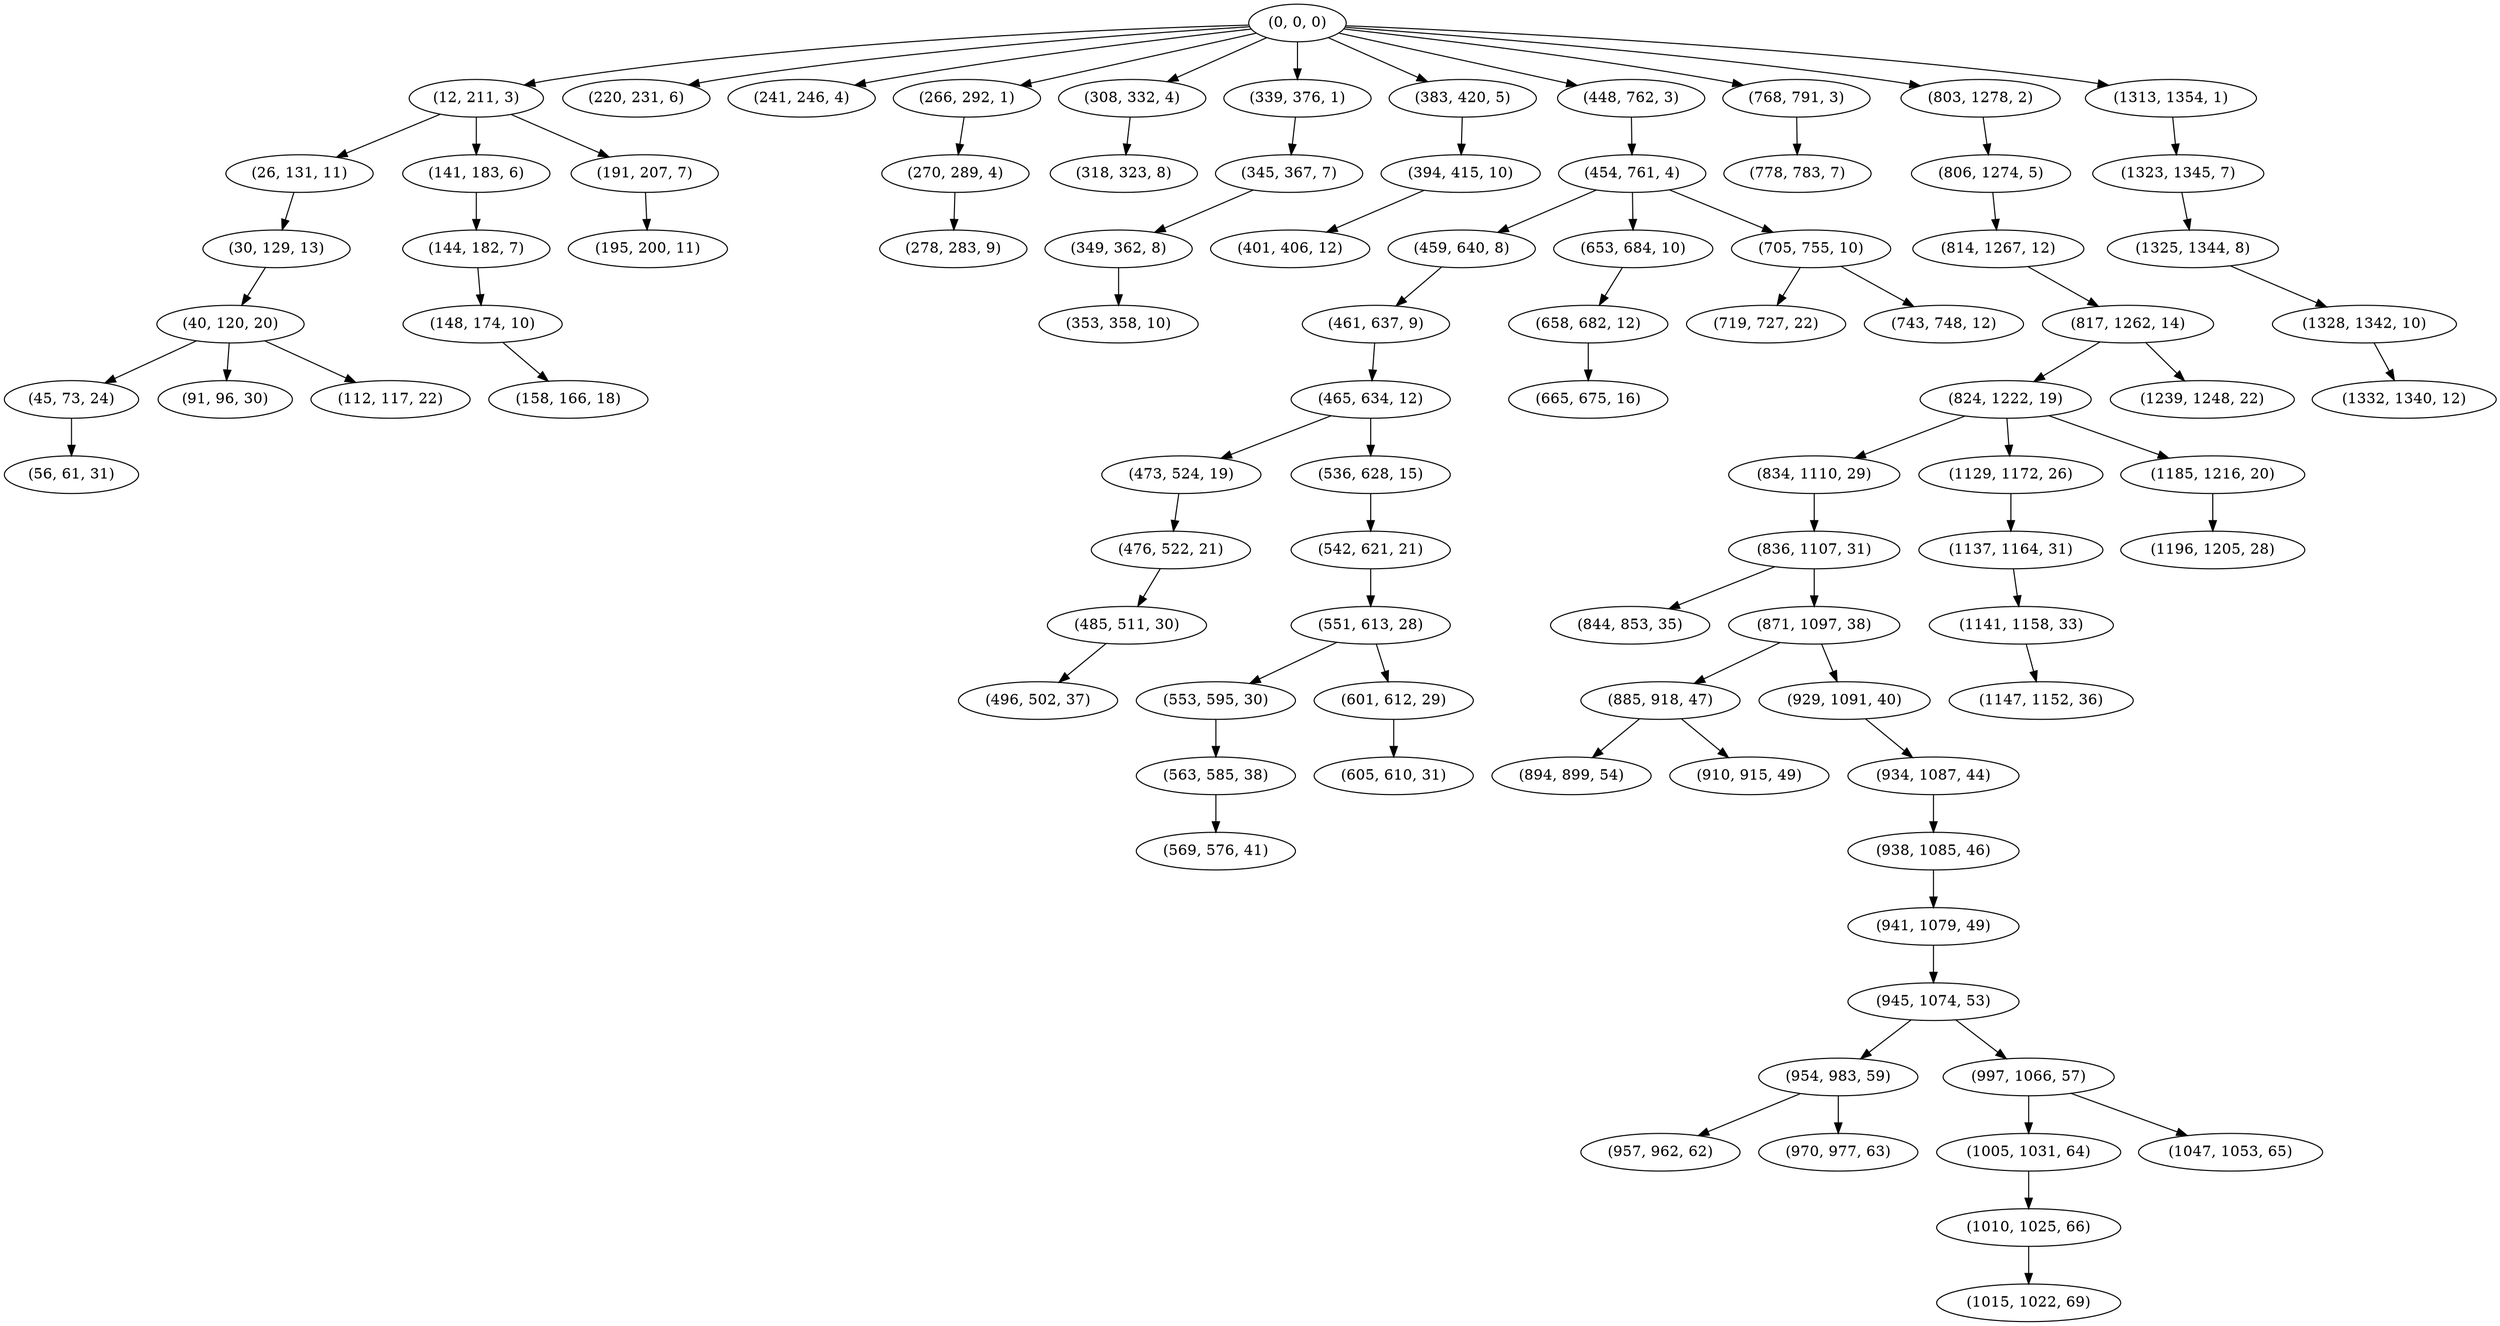 digraph tree {
    "(0, 0, 0)";
    "(12, 211, 3)";
    "(26, 131, 11)";
    "(30, 129, 13)";
    "(40, 120, 20)";
    "(45, 73, 24)";
    "(56, 61, 31)";
    "(91, 96, 30)";
    "(112, 117, 22)";
    "(141, 183, 6)";
    "(144, 182, 7)";
    "(148, 174, 10)";
    "(158, 166, 18)";
    "(191, 207, 7)";
    "(195, 200, 11)";
    "(220, 231, 6)";
    "(241, 246, 4)";
    "(266, 292, 1)";
    "(270, 289, 4)";
    "(278, 283, 9)";
    "(308, 332, 4)";
    "(318, 323, 8)";
    "(339, 376, 1)";
    "(345, 367, 7)";
    "(349, 362, 8)";
    "(353, 358, 10)";
    "(383, 420, 5)";
    "(394, 415, 10)";
    "(401, 406, 12)";
    "(448, 762, 3)";
    "(454, 761, 4)";
    "(459, 640, 8)";
    "(461, 637, 9)";
    "(465, 634, 12)";
    "(473, 524, 19)";
    "(476, 522, 21)";
    "(485, 511, 30)";
    "(496, 502, 37)";
    "(536, 628, 15)";
    "(542, 621, 21)";
    "(551, 613, 28)";
    "(553, 595, 30)";
    "(563, 585, 38)";
    "(569, 576, 41)";
    "(601, 612, 29)";
    "(605, 610, 31)";
    "(653, 684, 10)";
    "(658, 682, 12)";
    "(665, 675, 16)";
    "(705, 755, 10)";
    "(719, 727, 22)";
    "(743, 748, 12)";
    "(768, 791, 3)";
    "(778, 783, 7)";
    "(803, 1278, 2)";
    "(806, 1274, 5)";
    "(814, 1267, 12)";
    "(817, 1262, 14)";
    "(824, 1222, 19)";
    "(834, 1110, 29)";
    "(836, 1107, 31)";
    "(844, 853, 35)";
    "(871, 1097, 38)";
    "(885, 918, 47)";
    "(894, 899, 54)";
    "(910, 915, 49)";
    "(929, 1091, 40)";
    "(934, 1087, 44)";
    "(938, 1085, 46)";
    "(941, 1079, 49)";
    "(945, 1074, 53)";
    "(954, 983, 59)";
    "(957, 962, 62)";
    "(970, 977, 63)";
    "(997, 1066, 57)";
    "(1005, 1031, 64)";
    "(1010, 1025, 66)";
    "(1015, 1022, 69)";
    "(1047, 1053, 65)";
    "(1129, 1172, 26)";
    "(1137, 1164, 31)";
    "(1141, 1158, 33)";
    "(1147, 1152, 36)";
    "(1185, 1216, 20)";
    "(1196, 1205, 28)";
    "(1239, 1248, 22)";
    "(1313, 1354, 1)";
    "(1323, 1345, 7)";
    "(1325, 1344, 8)";
    "(1328, 1342, 10)";
    "(1332, 1340, 12)";
    "(0, 0, 0)" -> "(12, 211, 3)";
    "(0, 0, 0)" -> "(220, 231, 6)";
    "(0, 0, 0)" -> "(241, 246, 4)";
    "(0, 0, 0)" -> "(266, 292, 1)";
    "(0, 0, 0)" -> "(308, 332, 4)";
    "(0, 0, 0)" -> "(339, 376, 1)";
    "(0, 0, 0)" -> "(383, 420, 5)";
    "(0, 0, 0)" -> "(448, 762, 3)";
    "(0, 0, 0)" -> "(768, 791, 3)";
    "(0, 0, 0)" -> "(803, 1278, 2)";
    "(0, 0, 0)" -> "(1313, 1354, 1)";
    "(12, 211, 3)" -> "(26, 131, 11)";
    "(12, 211, 3)" -> "(141, 183, 6)";
    "(12, 211, 3)" -> "(191, 207, 7)";
    "(26, 131, 11)" -> "(30, 129, 13)";
    "(30, 129, 13)" -> "(40, 120, 20)";
    "(40, 120, 20)" -> "(45, 73, 24)";
    "(40, 120, 20)" -> "(91, 96, 30)";
    "(40, 120, 20)" -> "(112, 117, 22)";
    "(45, 73, 24)" -> "(56, 61, 31)";
    "(141, 183, 6)" -> "(144, 182, 7)";
    "(144, 182, 7)" -> "(148, 174, 10)";
    "(148, 174, 10)" -> "(158, 166, 18)";
    "(191, 207, 7)" -> "(195, 200, 11)";
    "(266, 292, 1)" -> "(270, 289, 4)";
    "(270, 289, 4)" -> "(278, 283, 9)";
    "(308, 332, 4)" -> "(318, 323, 8)";
    "(339, 376, 1)" -> "(345, 367, 7)";
    "(345, 367, 7)" -> "(349, 362, 8)";
    "(349, 362, 8)" -> "(353, 358, 10)";
    "(383, 420, 5)" -> "(394, 415, 10)";
    "(394, 415, 10)" -> "(401, 406, 12)";
    "(448, 762, 3)" -> "(454, 761, 4)";
    "(454, 761, 4)" -> "(459, 640, 8)";
    "(454, 761, 4)" -> "(653, 684, 10)";
    "(454, 761, 4)" -> "(705, 755, 10)";
    "(459, 640, 8)" -> "(461, 637, 9)";
    "(461, 637, 9)" -> "(465, 634, 12)";
    "(465, 634, 12)" -> "(473, 524, 19)";
    "(465, 634, 12)" -> "(536, 628, 15)";
    "(473, 524, 19)" -> "(476, 522, 21)";
    "(476, 522, 21)" -> "(485, 511, 30)";
    "(485, 511, 30)" -> "(496, 502, 37)";
    "(536, 628, 15)" -> "(542, 621, 21)";
    "(542, 621, 21)" -> "(551, 613, 28)";
    "(551, 613, 28)" -> "(553, 595, 30)";
    "(551, 613, 28)" -> "(601, 612, 29)";
    "(553, 595, 30)" -> "(563, 585, 38)";
    "(563, 585, 38)" -> "(569, 576, 41)";
    "(601, 612, 29)" -> "(605, 610, 31)";
    "(653, 684, 10)" -> "(658, 682, 12)";
    "(658, 682, 12)" -> "(665, 675, 16)";
    "(705, 755, 10)" -> "(719, 727, 22)";
    "(705, 755, 10)" -> "(743, 748, 12)";
    "(768, 791, 3)" -> "(778, 783, 7)";
    "(803, 1278, 2)" -> "(806, 1274, 5)";
    "(806, 1274, 5)" -> "(814, 1267, 12)";
    "(814, 1267, 12)" -> "(817, 1262, 14)";
    "(817, 1262, 14)" -> "(824, 1222, 19)";
    "(817, 1262, 14)" -> "(1239, 1248, 22)";
    "(824, 1222, 19)" -> "(834, 1110, 29)";
    "(824, 1222, 19)" -> "(1129, 1172, 26)";
    "(824, 1222, 19)" -> "(1185, 1216, 20)";
    "(834, 1110, 29)" -> "(836, 1107, 31)";
    "(836, 1107, 31)" -> "(844, 853, 35)";
    "(836, 1107, 31)" -> "(871, 1097, 38)";
    "(871, 1097, 38)" -> "(885, 918, 47)";
    "(871, 1097, 38)" -> "(929, 1091, 40)";
    "(885, 918, 47)" -> "(894, 899, 54)";
    "(885, 918, 47)" -> "(910, 915, 49)";
    "(929, 1091, 40)" -> "(934, 1087, 44)";
    "(934, 1087, 44)" -> "(938, 1085, 46)";
    "(938, 1085, 46)" -> "(941, 1079, 49)";
    "(941, 1079, 49)" -> "(945, 1074, 53)";
    "(945, 1074, 53)" -> "(954, 983, 59)";
    "(945, 1074, 53)" -> "(997, 1066, 57)";
    "(954, 983, 59)" -> "(957, 962, 62)";
    "(954, 983, 59)" -> "(970, 977, 63)";
    "(997, 1066, 57)" -> "(1005, 1031, 64)";
    "(997, 1066, 57)" -> "(1047, 1053, 65)";
    "(1005, 1031, 64)" -> "(1010, 1025, 66)";
    "(1010, 1025, 66)" -> "(1015, 1022, 69)";
    "(1129, 1172, 26)" -> "(1137, 1164, 31)";
    "(1137, 1164, 31)" -> "(1141, 1158, 33)";
    "(1141, 1158, 33)" -> "(1147, 1152, 36)";
    "(1185, 1216, 20)" -> "(1196, 1205, 28)";
    "(1313, 1354, 1)" -> "(1323, 1345, 7)";
    "(1323, 1345, 7)" -> "(1325, 1344, 8)";
    "(1325, 1344, 8)" -> "(1328, 1342, 10)";
    "(1328, 1342, 10)" -> "(1332, 1340, 12)";
}
